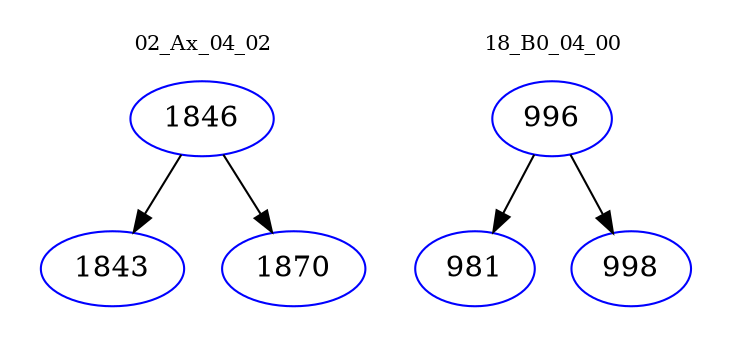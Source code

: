 digraph{
subgraph cluster_0 {
color = white
label = "02_Ax_04_02";
fontsize=10;
T0_1846 [label="1846", color="blue"]
T0_1846 -> T0_1843 [color="black"]
T0_1843 [label="1843", color="blue"]
T0_1846 -> T0_1870 [color="black"]
T0_1870 [label="1870", color="blue"]
}
subgraph cluster_1 {
color = white
label = "18_B0_04_00";
fontsize=10;
T1_996 [label="996", color="blue"]
T1_996 -> T1_981 [color="black"]
T1_981 [label="981", color="blue"]
T1_996 -> T1_998 [color="black"]
T1_998 [label="998", color="blue"]
}
}
